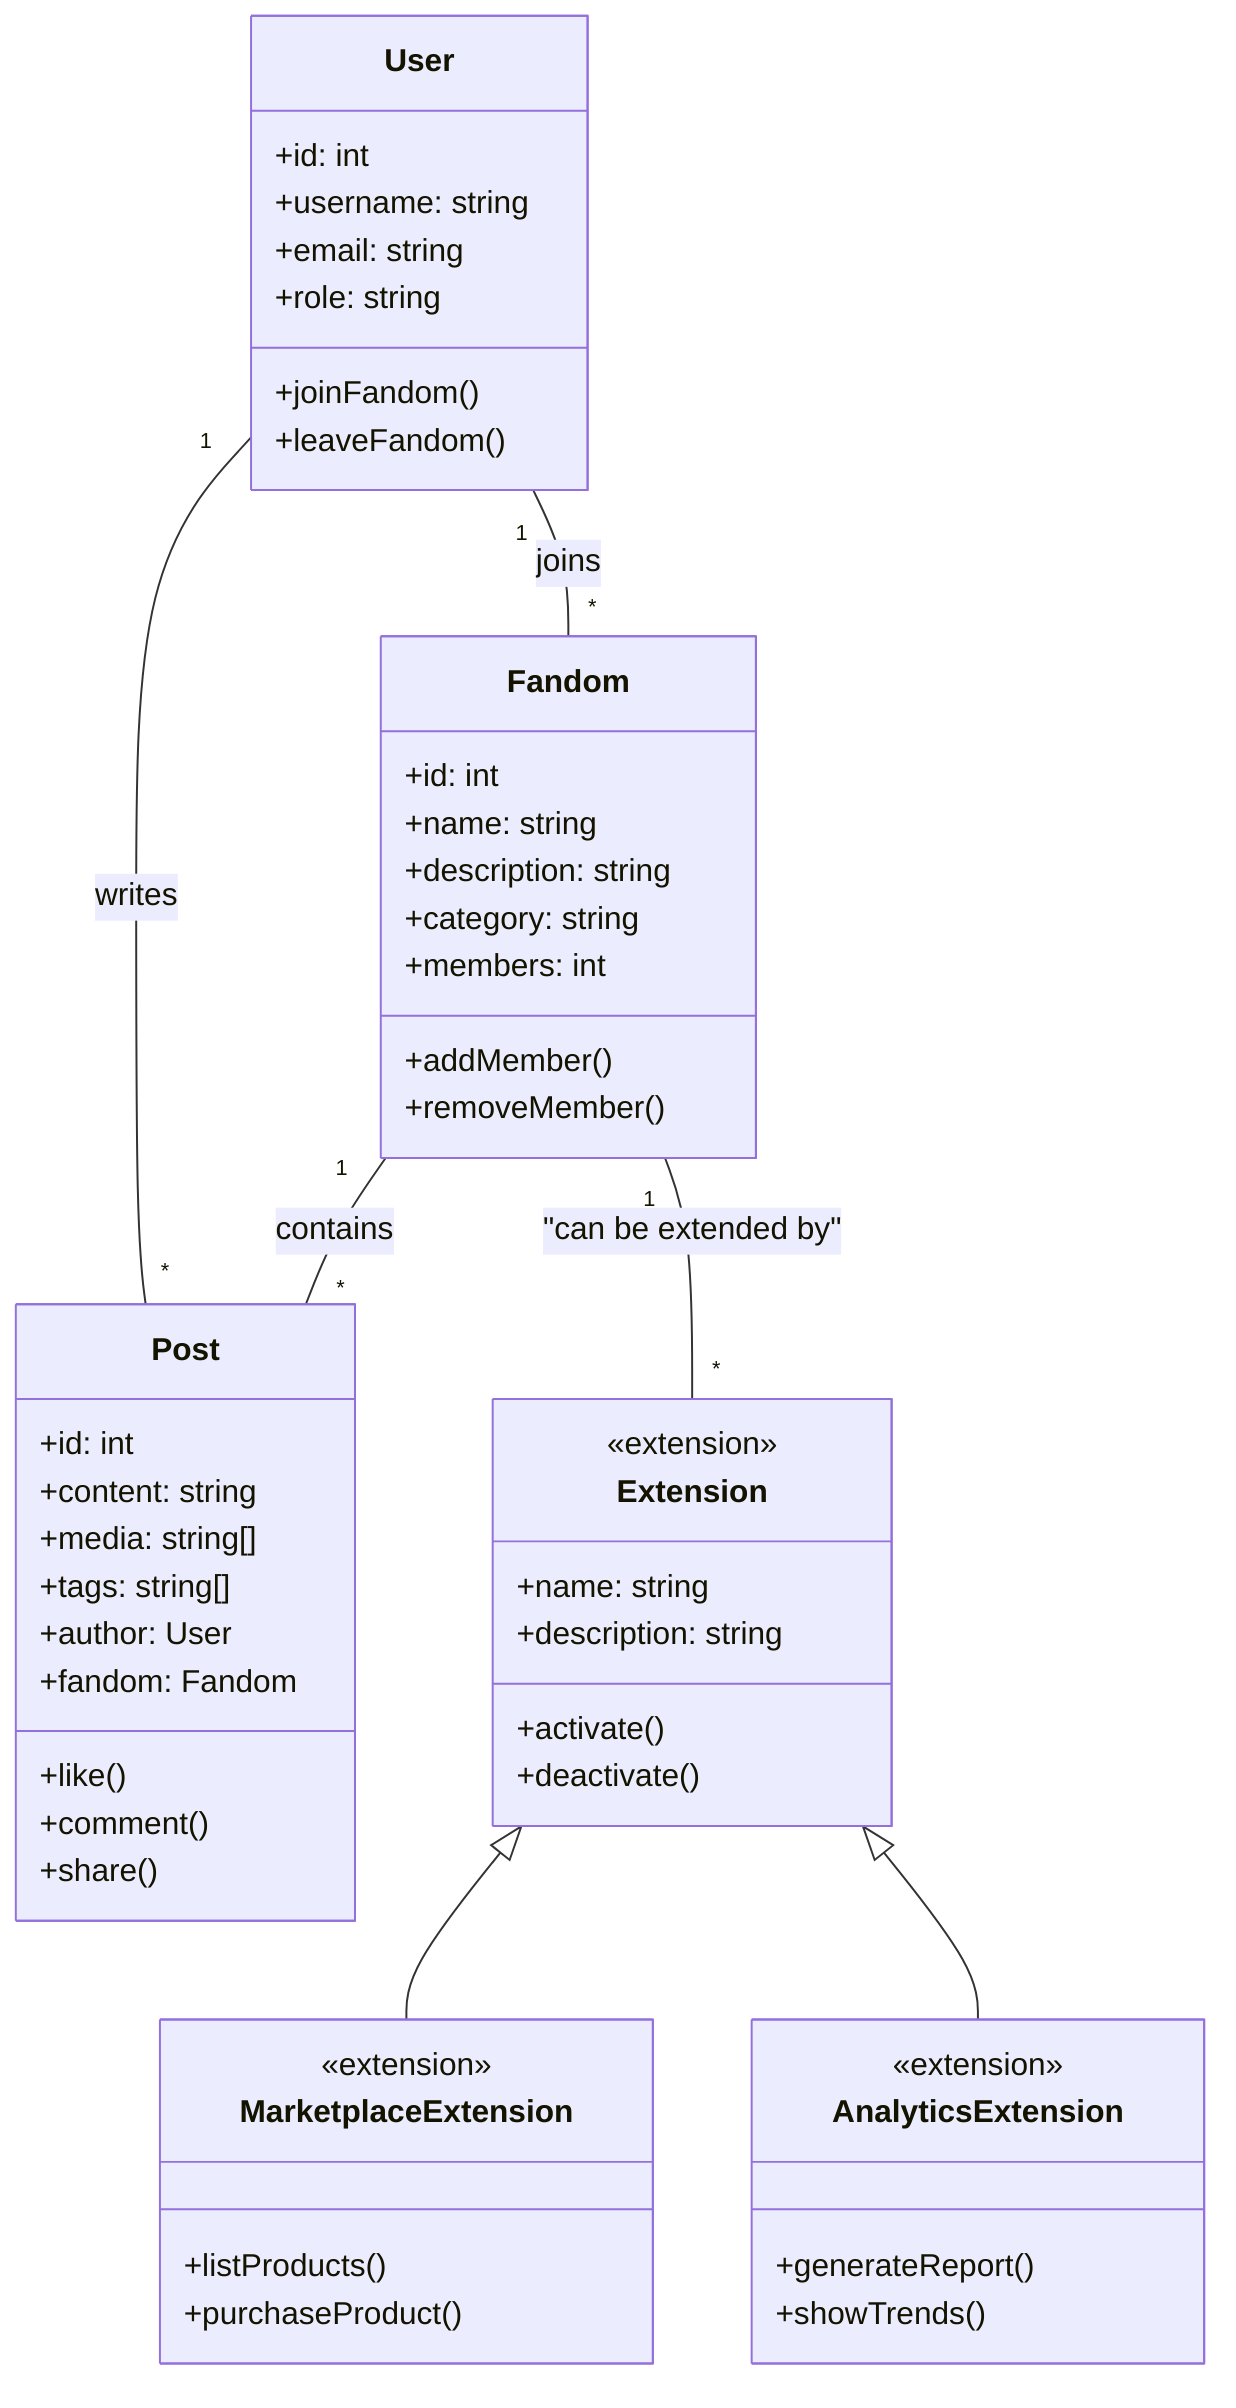 %% filepath: c:\Users\Lenovo\Desktop\My File\FanRadarUser\design-extension-diagram.mmd
%% Diagramme de conception d'extension (exemple général pour FanRadar)

classDiagram
  class Fandom {
    +id: int
    +name: string
    +description: string
    +category: string
    +members: int
    +addMember()
    +removeMember()
  }

  class User {
    +id: int
    +username: string
    +email: string
    +role: string
    +joinFandom()
    +leaveFandom()
  }

  class Post {
    +id: int
    +content: string
    +media: string[]
    +tags: string[]
    +author: User
    +fandom: Fandom
    +like()
    +comment()
    +share()
  }

  class Extension {
    <<extension>>
    +name: string
    +description: string
    +activate()
    +deactivate()
  }

  class MarketplaceExtension {
    <<extension>>
    +listProducts()
    +purchaseProduct()
  }

  class AnalyticsExtension {
    <<extension>>
    +generateReport()
    +showTrends()
  }

  Fandom "1" -- "*" Post : contains
  User "1" -- "*" Post : writes
  User "1" -- "*" Fandom : joins
  Extension <|-- MarketplaceExtension
  Extension <|-- AnalyticsExtension
  Fandom "1" -- "*" Extension : "can be extended by"